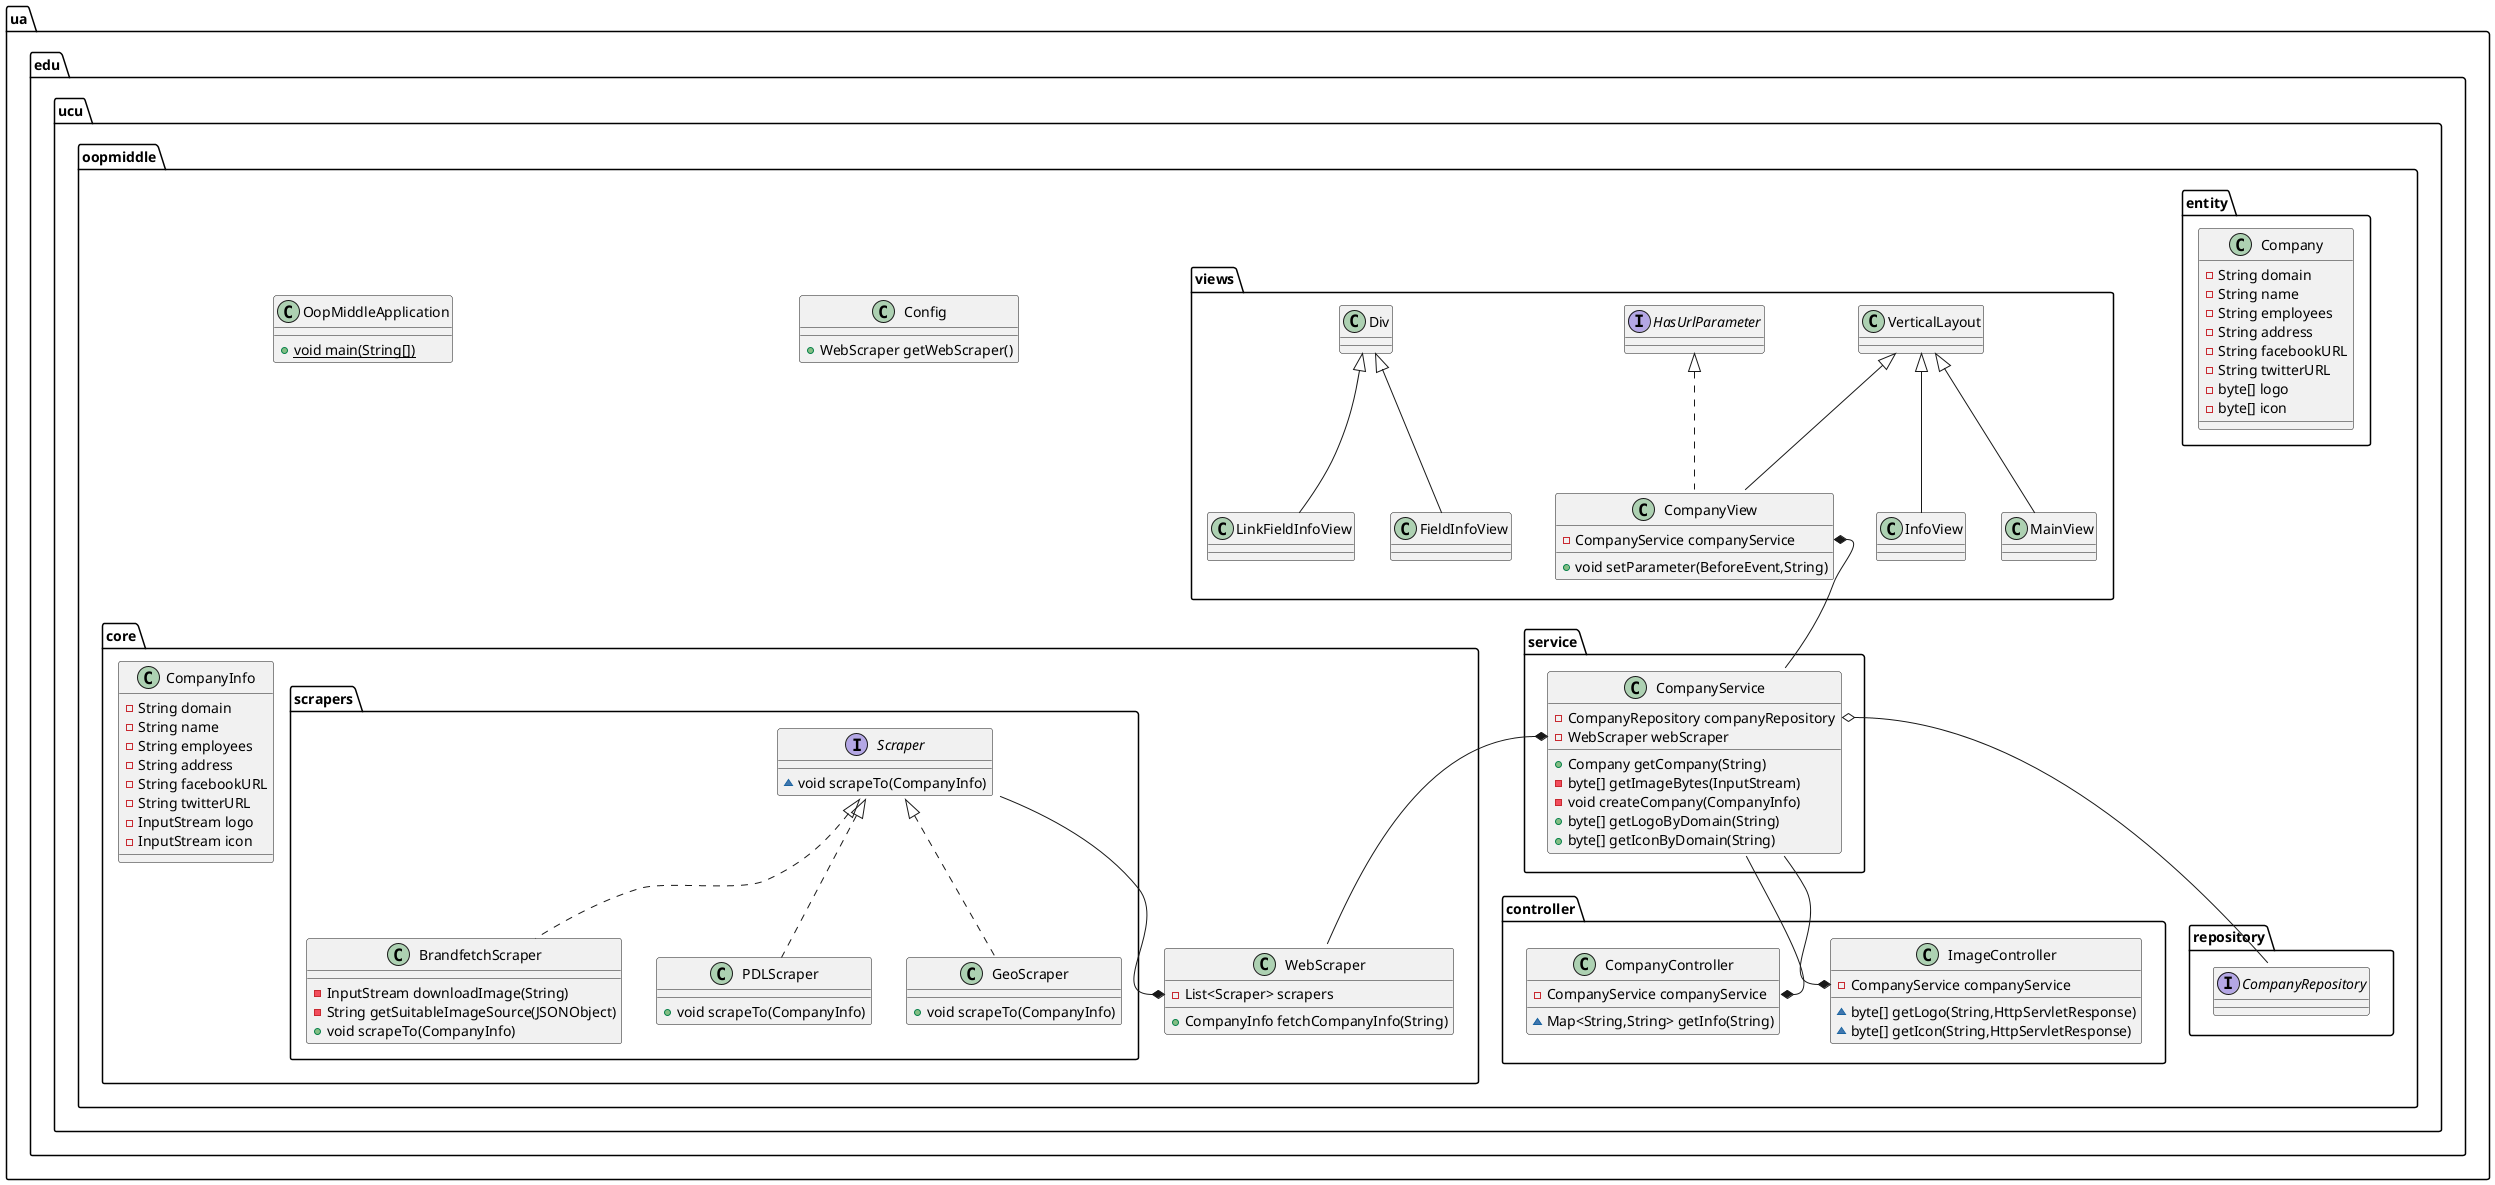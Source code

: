 @startuml
package ua.edu.ucu.oopmiddle {
    package entity {
        class Company {
            - String domain
            - String name
            - String employees
            - String address
            - String facebookURL
            - String twitterURL
            - byte[] logo
            - byte[] icon
        }
    }

    package controller {
        class ImageController {
            - CompanyService companyService
            ~ byte[] getLogo(String,HttpServletResponse)
            ~ byte[] getIcon(String,HttpServletResponse)
        }

        class CompanyController {
            - CompanyService companyService
            ~ Map<String,String> getInfo(String)
        }
    }

    package service {
        class CompanyService {
            - CompanyRepository companyRepository
            - WebScraper webScraper
            + Company getCompany(String)
            - byte[] getImageBytes(InputStream)
            - void createCompany(CompanyInfo)
            + byte[] getLogoByDomain(String)
            + byte[] getIconByDomain(String)
        }
    }

    package views {
        class CompanyView  extends VerticalLayout implements HasUrlParameter {
            - CompanyService companyService
            + void setParameter(BeforeEvent,String)
        }

        class LinkFieldInfoView  extends Div {
        }

        class FieldInfoView  extends Div {
        }

        class InfoView  extends VerticalLayout {
        }

        class MainView  extends VerticalLayout {
        }
    }

    package core {
        class WebScraper {
            - List<Scraper> scrapers
            + CompanyInfo fetchCompanyInfo(String)
        }

        package scrapers {
            interface Scraper {
                ~ void scrapeTo(CompanyInfo)
            }

            class PDLScraper  implements Scraper {
                + void scrapeTo(CompanyInfo)
            }

            class GeoScraper  implements Scraper {
                + void scrapeTo(CompanyInfo)
            }

            class BrandfetchScraper  implements Scraper {
                - InputStream downloadImage(String)
                - String getSuitableImageSource(JSONObject)
                + void scrapeTo(CompanyInfo)
            }
        }

        class CompanyInfo {
            - String domain
            - String name
            - String employees
            - String address
            - String facebookURL
            - String twitterURL
            - InputStream logo
            - InputStream icon
        }
    }

    package repository {
        interface CompanyRepository {
        }
    }

    class Config {
        + WebScraper getWebScraper()
    }

    class OopMiddleApplication {
        + {static} void main(String[])
    }
}


ua.edu.ucu.oopmiddle.views.CompanyView::companyService *-- ua.edu.ucu.oopmiddle.service.CompanyService::class
ua.edu.ucu.oopmiddle.service.CompanyService::webScraper *-- ua.edu.ucu.oopmiddle.core.WebScraper::class
ua.edu.ucu.oopmiddle.service.CompanyService::companyRepository o-- ua.edu.ucu.oopmiddle.repository.CompanyRepository::class
ua.edu.ucu.oopmiddle.service.CompanyService::class --* ua.edu.ucu.oopmiddle.controller.CompanyController::companyService
ua.edu.ucu.oopmiddle.service.CompanyService::class --* ua.edu.ucu.oopmiddle.controller.ImageController::companyService
ua.edu.ucu.oopmiddle.core.scrapers.Scraper::class --* ua.edu.ucu.oopmiddle.core.WebScraper::scrapers
@enduml
